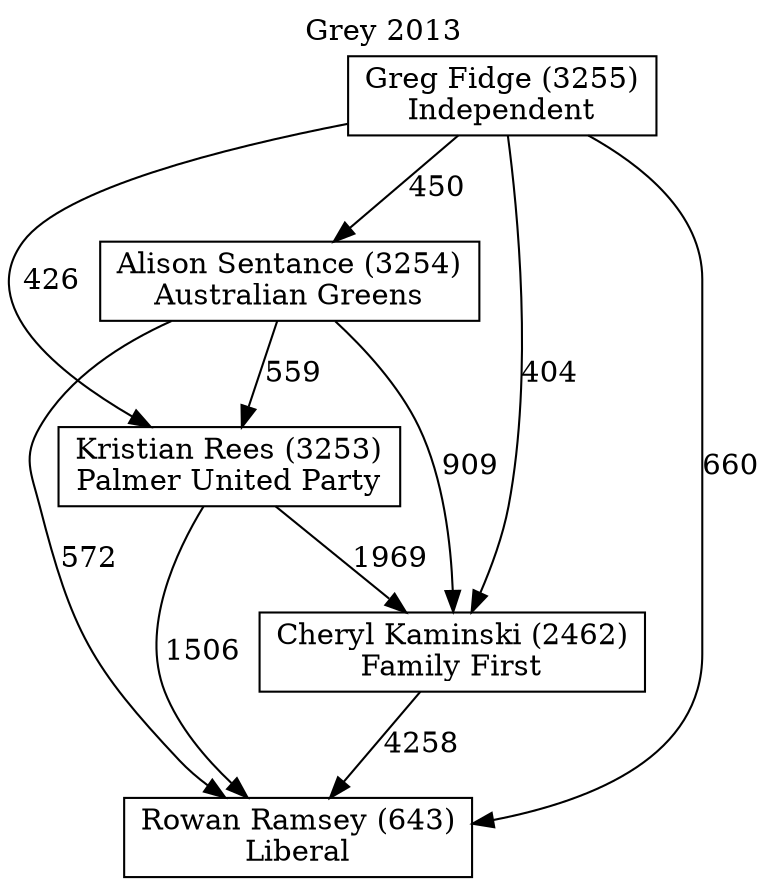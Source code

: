 // House preference flow
digraph "Rowan Ramsey (643)_Grey_2013" {
	graph [label="Grey 2013" labelloc=t mclimit=10]
	node [shape=box]
	"Rowan Ramsey (643)" [label="Rowan Ramsey (643)
Liberal"]
	"Cheryl Kaminski (2462)" [label="Cheryl Kaminski (2462)
Family First"]
	"Kristian Rees (3253)" [label="Kristian Rees (3253)
Palmer United Party"]
	"Alison Sentance (3254)" [label="Alison Sentance (3254)
Australian Greens"]
	"Greg Fidge (3255)" [label="Greg Fidge (3255)
Independent"]
	"Cheryl Kaminski (2462)" -> "Rowan Ramsey (643)" [label=4258]
	"Kristian Rees (3253)" -> "Cheryl Kaminski (2462)" [label=1969]
	"Alison Sentance (3254)" -> "Kristian Rees (3253)" [label=559]
	"Greg Fidge (3255)" -> "Alison Sentance (3254)" [label=450]
	"Kristian Rees (3253)" -> "Rowan Ramsey (643)" [label=1506]
	"Alison Sentance (3254)" -> "Rowan Ramsey (643)" [label=572]
	"Greg Fidge (3255)" -> "Rowan Ramsey (643)" [label=660]
	"Greg Fidge (3255)" -> "Kristian Rees (3253)" [label=426]
	"Alison Sentance (3254)" -> "Cheryl Kaminski (2462)" [label=909]
	"Greg Fidge (3255)" -> "Cheryl Kaminski (2462)" [label=404]
}
